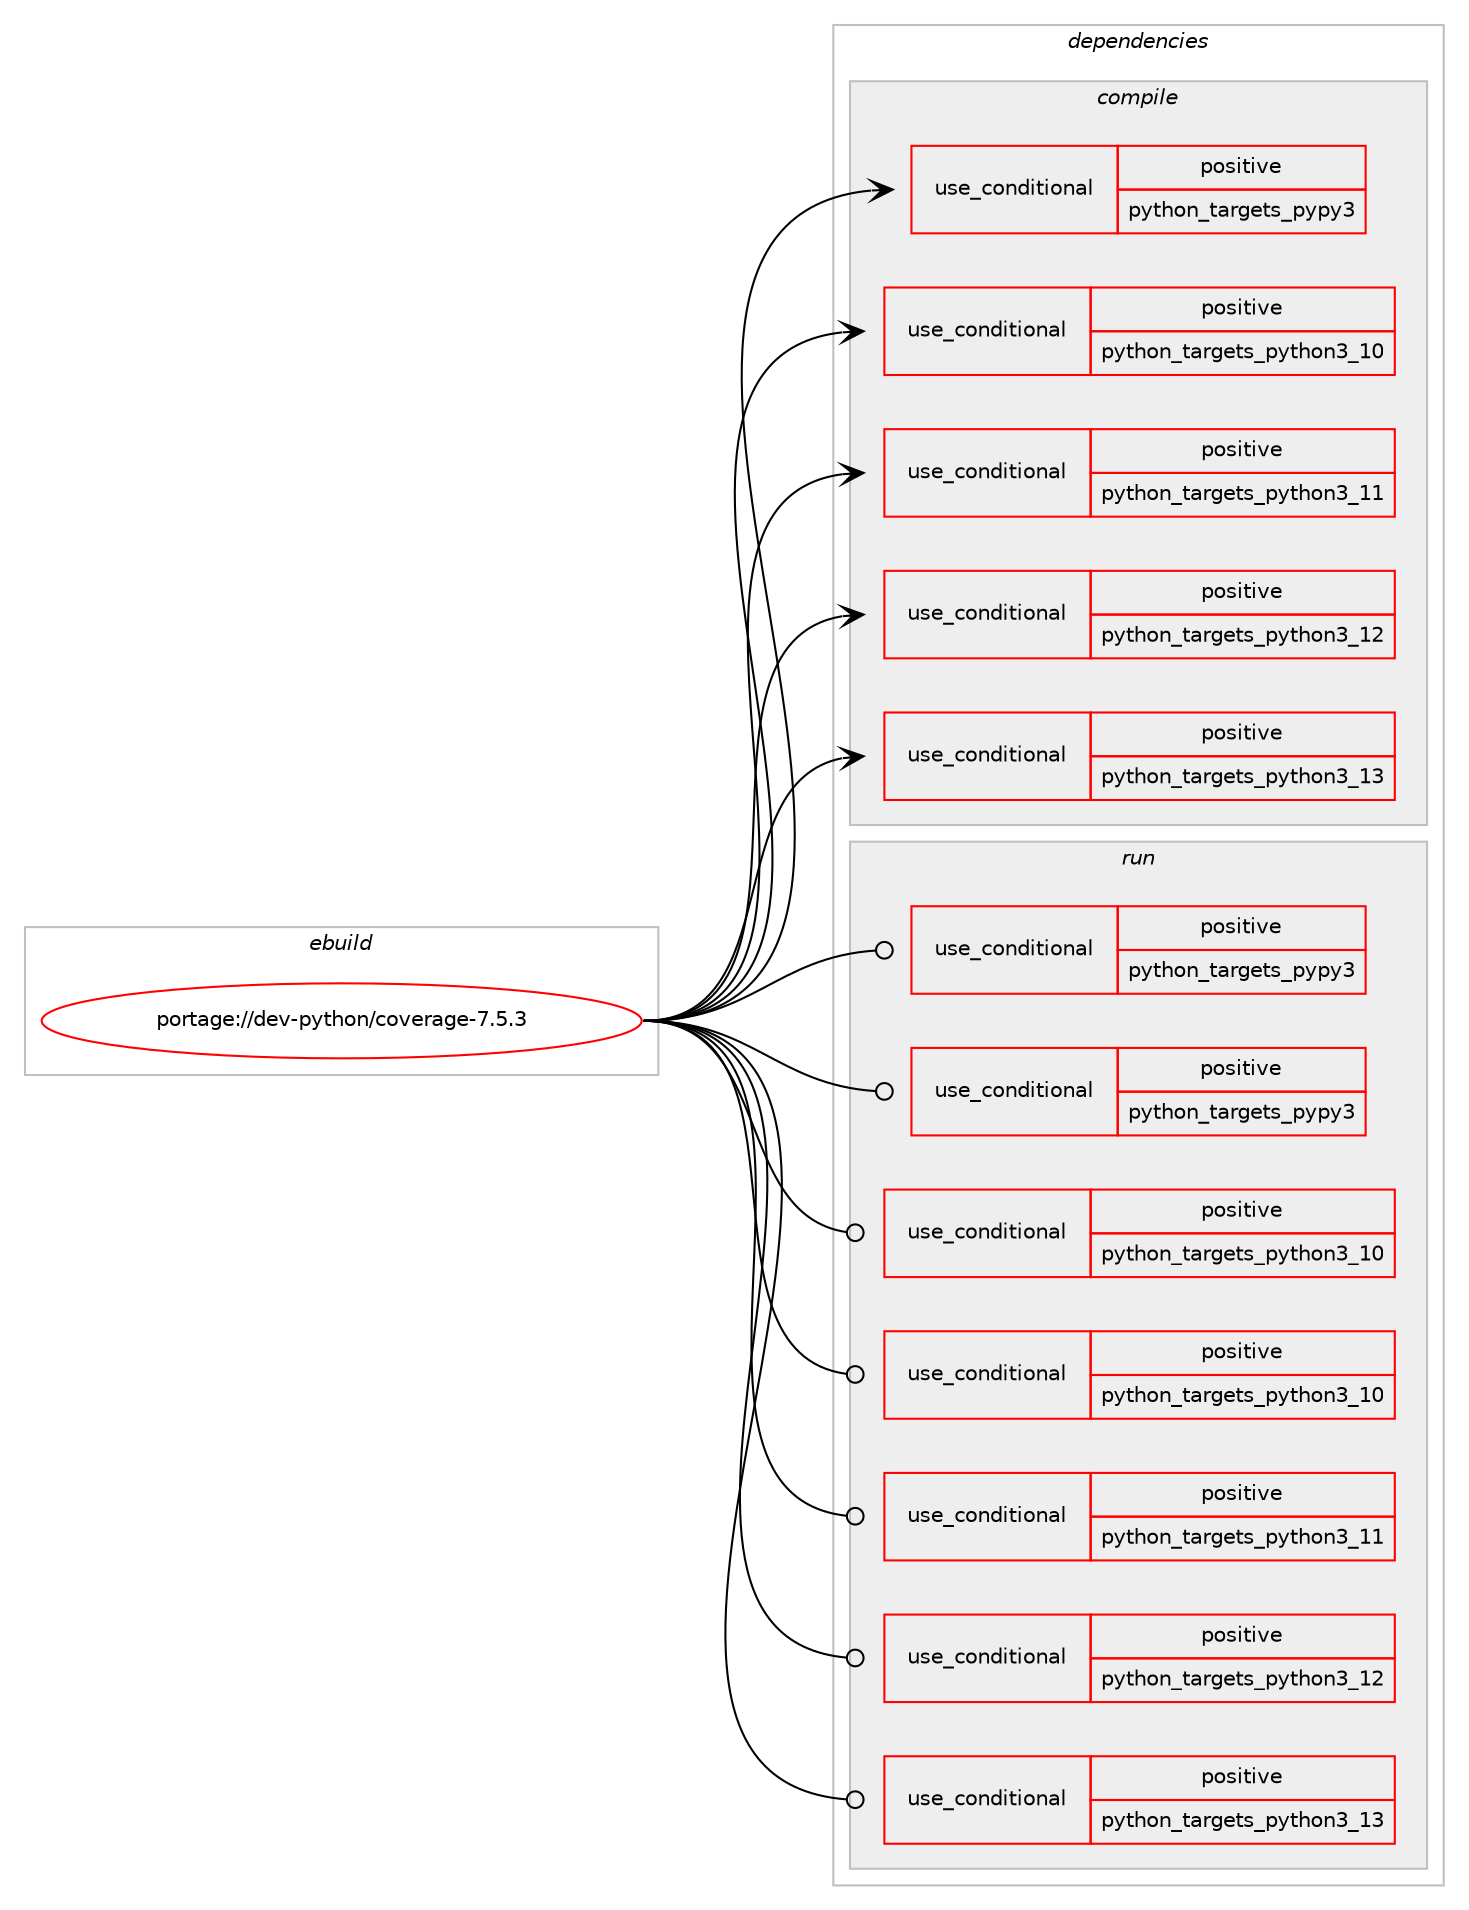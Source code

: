 digraph prolog {

# *************
# Graph options
# *************

newrank=true;
concentrate=true;
compound=true;
graph [rankdir=LR,fontname=Helvetica,fontsize=10,ranksep=1.5];#, ranksep=2.5, nodesep=0.2];
edge  [arrowhead=vee];
node  [fontname=Helvetica,fontsize=10];

# **********
# The ebuild
# **********

subgraph cluster_leftcol {
color=gray;
rank=same;
label=<<i>ebuild</i>>;
id [label="portage://dev-python/coverage-7.5.3", color=red, width=4, href="../dev-python/coverage-7.5.3.svg"];
}

# ****************
# The dependencies
# ****************

subgraph cluster_midcol {
color=gray;
label=<<i>dependencies</i>>;
subgraph cluster_compile {
fillcolor="#eeeeee";
style=filled;
label=<<i>compile</i>>;
subgraph cond31000 {
dependency72412 [label=<<TABLE BORDER="0" CELLBORDER="1" CELLSPACING="0" CELLPADDING="4"><TR><TD ROWSPAN="3" CELLPADDING="10">use_conditional</TD></TR><TR><TD>positive</TD></TR><TR><TD>python_targets_pypy3</TD></TR></TABLE>>, shape=none, color=red];
# *** BEGIN UNKNOWN DEPENDENCY TYPE (TODO) ***
# dependency72412 -> package_dependency(portage://dev-python/coverage-7.5.3,install,no,dev-python,pypy3,none,[,,],any_same_slot,[use(enable(threads),positive),use(enable(sqlite),positive)])
# *** END UNKNOWN DEPENDENCY TYPE (TODO) ***

}
id:e -> dependency72412:w [weight=20,style="solid",arrowhead="vee"];
subgraph cond31001 {
dependency72413 [label=<<TABLE BORDER="0" CELLBORDER="1" CELLSPACING="0" CELLPADDING="4"><TR><TD ROWSPAN="3" CELLPADDING="10">use_conditional</TD></TR><TR><TD>positive</TD></TR><TR><TD>python_targets_python3_10</TD></TR></TABLE>>, shape=none, color=red];
# *** BEGIN UNKNOWN DEPENDENCY TYPE (TODO) ***
# dependency72413 -> package_dependency(portage://dev-python/coverage-7.5.3,install,no,dev-lang,python,none,[,,],[slot(3.10)],[use(enable(threads),positive),use(enable(sqlite),positive)])
# *** END UNKNOWN DEPENDENCY TYPE (TODO) ***

}
id:e -> dependency72413:w [weight=20,style="solid",arrowhead="vee"];
subgraph cond31002 {
dependency72414 [label=<<TABLE BORDER="0" CELLBORDER="1" CELLSPACING="0" CELLPADDING="4"><TR><TD ROWSPAN="3" CELLPADDING="10">use_conditional</TD></TR><TR><TD>positive</TD></TR><TR><TD>python_targets_python3_11</TD></TR></TABLE>>, shape=none, color=red];
# *** BEGIN UNKNOWN DEPENDENCY TYPE (TODO) ***
# dependency72414 -> package_dependency(portage://dev-python/coverage-7.5.3,install,no,dev-lang,python,none,[,,],[slot(3.11)],[use(enable(threads),positive),use(enable(sqlite),positive)])
# *** END UNKNOWN DEPENDENCY TYPE (TODO) ***

}
id:e -> dependency72414:w [weight=20,style="solid",arrowhead="vee"];
subgraph cond31003 {
dependency72415 [label=<<TABLE BORDER="0" CELLBORDER="1" CELLSPACING="0" CELLPADDING="4"><TR><TD ROWSPAN="3" CELLPADDING="10">use_conditional</TD></TR><TR><TD>positive</TD></TR><TR><TD>python_targets_python3_12</TD></TR></TABLE>>, shape=none, color=red];
# *** BEGIN UNKNOWN DEPENDENCY TYPE (TODO) ***
# dependency72415 -> package_dependency(portage://dev-python/coverage-7.5.3,install,no,dev-lang,python,none,[,,],[slot(3.12)],[use(enable(threads),positive),use(enable(sqlite),positive)])
# *** END UNKNOWN DEPENDENCY TYPE (TODO) ***

}
id:e -> dependency72415:w [weight=20,style="solid",arrowhead="vee"];
subgraph cond31004 {
dependency72416 [label=<<TABLE BORDER="0" CELLBORDER="1" CELLSPACING="0" CELLPADDING="4"><TR><TD ROWSPAN="3" CELLPADDING="10">use_conditional</TD></TR><TR><TD>positive</TD></TR><TR><TD>python_targets_python3_13</TD></TR></TABLE>>, shape=none, color=red];
# *** BEGIN UNKNOWN DEPENDENCY TYPE (TODO) ***
# dependency72416 -> package_dependency(portage://dev-python/coverage-7.5.3,install,no,dev-lang,python,none,[,,],[slot(3.13)],[use(enable(threads),positive),use(enable(sqlite),positive)])
# *** END UNKNOWN DEPENDENCY TYPE (TODO) ***

}
id:e -> dependency72416:w [weight=20,style="solid",arrowhead="vee"];
}
subgraph cluster_compileandrun {
fillcolor="#eeeeee";
style=filled;
label=<<i>compile and run</i>>;
}
subgraph cluster_run {
fillcolor="#eeeeee";
style=filled;
label=<<i>run</i>>;
subgraph cond31005 {
dependency72417 [label=<<TABLE BORDER="0" CELLBORDER="1" CELLSPACING="0" CELLPADDING="4"><TR><TD ROWSPAN="3" CELLPADDING="10">use_conditional</TD></TR><TR><TD>positive</TD></TR><TR><TD>python_targets_pypy3</TD></TR></TABLE>>, shape=none, color=red];
# *** BEGIN UNKNOWN DEPENDENCY TYPE (TODO) ***
# dependency72417 -> package_dependency(portage://dev-python/coverage-7.5.3,run,no,dev-python,pypy3,none,[,,],any_same_slot,[use(enable(threads),positive),use(enable(sqlite),positive)])
# *** END UNKNOWN DEPENDENCY TYPE (TODO) ***

}
id:e -> dependency72417:w [weight=20,style="solid",arrowhead="odot"];
subgraph cond31006 {
dependency72418 [label=<<TABLE BORDER="0" CELLBORDER="1" CELLSPACING="0" CELLPADDING="4"><TR><TD ROWSPAN="3" CELLPADDING="10">use_conditional</TD></TR><TR><TD>positive</TD></TR><TR><TD>python_targets_pypy3</TD></TR></TABLE>>, shape=none, color=red];
# *** BEGIN UNKNOWN DEPENDENCY TYPE (TODO) ***
# dependency72418 -> package_dependency(portage://dev-python/coverage-7.5.3,run,no,dev-python,tomli,none,[,,],[],[use(optenable(python_targets_pypy3),negative),use(optenable(python_targets_python3_10),negative)])
# *** END UNKNOWN DEPENDENCY TYPE (TODO) ***

}
id:e -> dependency72418:w [weight=20,style="solid",arrowhead="odot"];
subgraph cond31007 {
dependency72419 [label=<<TABLE BORDER="0" CELLBORDER="1" CELLSPACING="0" CELLPADDING="4"><TR><TD ROWSPAN="3" CELLPADDING="10">use_conditional</TD></TR><TR><TD>positive</TD></TR><TR><TD>python_targets_python3_10</TD></TR></TABLE>>, shape=none, color=red];
# *** BEGIN UNKNOWN DEPENDENCY TYPE (TODO) ***
# dependency72419 -> package_dependency(portage://dev-python/coverage-7.5.3,run,no,dev-lang,python,none,[,,],[slot(3.10)],[use(enable(threads),positive),use(enable(sqlite),positive)])
# *** END UNKNOWN DEPENDENCY TYPE (TODO) ***

}
id:e -> dependency72419:w [weight=20,style="solid",arrowhead="odot"];
subgraph cond31008 {
dependency72420 [label=<<TABLE BORDER="0" CELLBORDER="1" CELLSPACING="0" CELLPADDING="4"><TR><TD ROWSPAN="3" CELLPADDING="10">use_conditional</TD></TR><TR><TD>positive</TD></TR><TR><TD>python_targets_python3_10</TD></TR></TABLE>>, shape=none, color=red];
# *** BEGIN UNKNOWN DEPENDENCY TYPE (TODO) ***
# dependency72420 -> package_dependency(portage://dev-python/coverage-7.5.3,run,no,dev-python,tomli,none,[,,],[],[use(optenable(python_targets_pypy3),negative),use(optenable(python_targets_python3_10),negative)])
# *** END UNKNOWN DEPENDENCY TYPE (TODO) ***

}
id:e -> dependency72420:w [weight=20,style="solid",arrowhead="odot"];
subgraph cond31009 {
dependency72421 [label=<<TABLE BORDER="0" CELLBORDER="1" CELLSPACING="0" CELLPADDING="4"><TR><TD ROWSPAN="3" CELLPADDING="10">use_conditional</TD></TR><TR><TD>positive</TD></TR><TR><TD>python_targets_python3_11</TD></TR></TABLE>>, shape=none, color=red];
# *** BEGIN UNKNOWN DEPENDENCY TYPE (TODO) ***
# dependency72421 -> package_dependency(portage://dev-python/coverage-7.5.3,run,no,dev-lang,python,none,[,,],[slot(3.11)],[use(enable(threads),positive),use(enable(sqlite),positive)])
# *** END UNKNOWN DEPENDENCY TYPE (TODO) ***

}
id:e -> dependency72421:w [weight=20,style="solid",arrowhead="odot"];
subgraph cond31010 {
dependency72422 [label=<<TABLE BORDER="0" CELLBORDER="1" CELLSPACING="0" CELLPADDING="4"><TR><TD ROWSPAN="3" CELLPADDING="10">use_conditional</TD></TR><TR><TD>positive</TD></TR><TR><TD>python_targets_python3_12</TD></TR></TABLE>>, shape=none, color=red];
# *** BEGIN UNKNOWN DEPENDENCY TYPE (TODO) ***
# dependency72422 -> package_dependency(portage://dev-python/coverage-7.5.3,run,no,dev-lang,python,none,[,,],[slot(3.12)],[use(enable(threads),positive),use(enable(sqlite),positive)])
# *** END UNKNOWN DEPENDENCY TYPE (TODO) ***

}
id:e -> dependency72422:w [weight=20,style="solid",arrowhead="odot"];
subgraph cond31011 {
dependency72423 [label=<<TABLE BORDER="0" CELLBORDER="1" CELLSPACING="0" CELLPADDING="4"><TR><TD ROWSPAN="3" CELLPADDING="10">use_conditional</TD></TR><TR><TD>positive</TD></TR><TR><TD>python_targets_python3_13</TD></TR></TABLE>>, shape=none, color=red];
# *** BEGIN UNKNOWN DEPENDENCY TYPE (TODO) ***
# dependency72423 -> package_dependency(portage://dev-python/coverage-7.5.3,run,no,dev-lang,python,none,[,,],[slot(3.13)],[use(enable(threads),positive),use(enable(sqlite),positive)])
# *** END UNKNOWN DEPENDENCY TYPE (TODO) ***

}
id:e -> dependency72423:w [weight=20,style="solid",arrowhead="odot"];
}
}

# **************
# The candidates
# **************

subgraph cluster_choices {
rank=same;
color=gray;
label=<<i>candidates</i>>;

}

}
